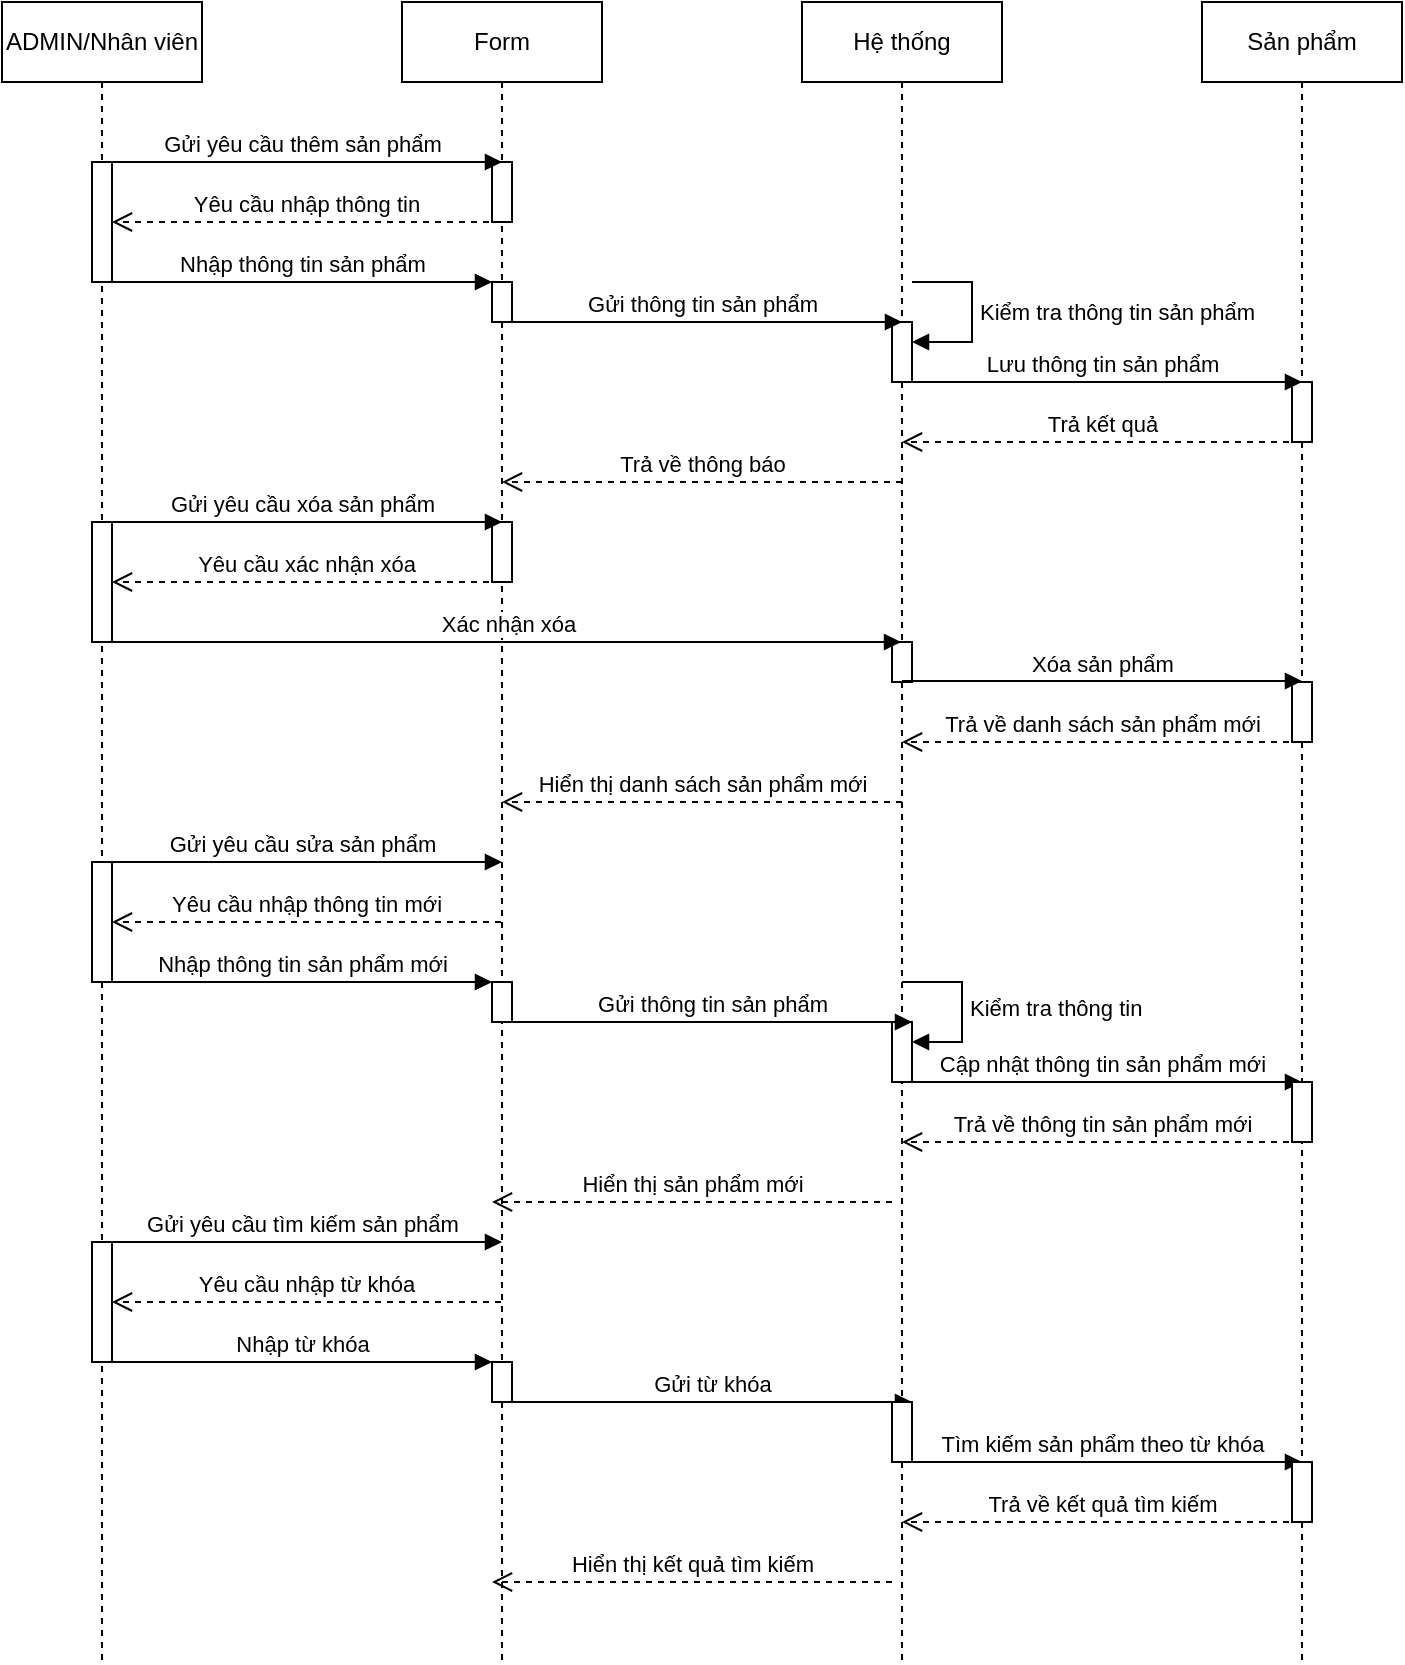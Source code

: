 <mxfile version="22.0.8" type="device">
  <diagram name="Page-1" id="UkwpDWm_nWF9YqrQP4oV">
    <mxGraphModel dx="1453" dy="775" grid="1" gridSize="10" guides="1" tooltips="1" connect="1" arrows="1" fold="1" page="1" pageScale="1" pageWidth="850" pageHeight="1100" math="0" shadow="0">
      <root>
        <mxCell id="0" />
        <mxCell id="1" parent="0" />
        <mxCell id="faz04e2uqq48X_QeVR2S-1" value="ADMIN/Nhân viên" style="shape=umlLifeline;perimeter=lifelinePerimeter;whiteSpace=wrap;html=1;container=1;dropTarget=0;collapsible=0;recursiveResize=0;outlineConnect=0;portConstraint=eastwest;newEdgeStyle={&quot;curved&quot;:0,&quot;rounded&quot;:0};" vertex="1" parent="1">
          <mxGeometry x="40" y="60" width="100" height="830" as="geometry" />
        </mxCell>
        <mxCell id="faz04e2uqq48X_QeVR2S-2" value="" style="html=1;points=[[0,0,0,0,5],[0,1,0,0,-5],[1,0,0,0,5],[1,1,0,0,-5]];perimeter=orthogonalPerimeter;outlineConnect=0;targetShapes=umlLifeline;portConstraint=eastwest;newEdgeStyle={&quot;curved&quot;:0,&quot;rounded&quot;:0};" vertex="1" parent="faz04e2uqq48X_QeVR2S-1">
          <mxGeometry x="45" y="80" width="10" height="60" as="geometry" />
        </mxCell>
        <mxCell id="faz04e2uqq48X_QeVR2S-3" value="" style="html=1;points=[[0,0,0,0,5],[0,1,0,0,-5],[1,0,0,0,5],[1,1,0,0,-5]];perimeter=orthogonalPerimeter;outlineConnect=0;targetShapes=umlLifeline;portConstraint=eastwest;newEdgeStyle={&quot;curved&quot;:0,&quot;rounded&quot;:0};" vertex="1" parent="faz04e2uqq48X_QeVR2S-1">
          <mxGeometry x="45" y="260" width="10" height="60" as="geometry" />
        </mxCell>
        <mxCell id="faz04e2uqq48X_QeVR2S-4" value="Form" style="shape=umlLifeline;perimeter=lifelinePerimeter;whiteSpace=wrap;html=1;container=1;dropTarget=0;collapsible=0;recursiveResize=0;outlineConnect=0;portConstraint=eastwest;newEdgeStyle={&quot;curved&quot;:0,&quot;rounded&quot;:0};" vertex="1" parent="1">
          <mxGeometry x="240" y="60" width="100" height="830" as="geometry" />
        </mxCell>
        <mxCell id="faz04e2uqq48X_QeVR2S-5" value="" style="html=1;points=[[0,0,0,0,5],[0,1,0,0,-5],[1,0,0,0,5],[1,1,0,0,-5]];perimeter=orthogonalPerimeter;outlineConnect=0;targetShapes=umlLifeline;portConstraint=eastwest;newEdgeStyle={&quot;curved&quot;:0,&quot;rounded&quot;:0};" vertex="1" parent="faz04e2uqq48X_QeVR2S-4">
          <mxGeometry x="45" y="80" width="10" height="30" as="geometry" />
        </mxCell>
        <mxCell id="faz04e2uqq48X_QeVR2S-6" value="" style="html=1;points=[[0,0,0,0,5],[0,1,0,0,-5],[1,0,0,0,5],[1,1,0,0,-5]];perimeter=orthogonalPerimeter;outlineConnect=0;targetShapes=umlLifeline;portConstraint=eastwest;newEdgeStyle={&quot;curved&quot;:0,&quot;rounded&quot;:0};" vertex="1" parent="faz04e2uqq48X_QeVR2S-4">
          <mxGeometry x="45" y="140" width="10" height="20" as="geometry" />
        </mxCell>
        <mxCell id="faz04e2uqq48X_QeVR2S-7" value="" style="html=1;points=[[0,0,0,0,5],[0,1,0,0,-5],[1,0,0,0,5],[1,1,0,0,-5]];perimeter=orthogonalPerimeter;outlineConnect=0;targetShapes=umlLifeline;portConstraint=eastwest;newEdgeStyle={&quot;curved&quot;:0,&quot;rounded&quot;:0};" vertex="1" parent="faz04e2uqq48X_QeVR2S-4">
          <mxGeometry x="45" y="260" width="10" height="30" as="geometry" />
        </mxCell>
        <mxCell id="faz04e2uqq48X_QeVR2S-8" value="Hệ thống" style="shape=umlLifeline;perimeter=lifelinePerimeter;whiteSpace=wrap;html=1;container=1;dropTarget=0;collapsible=0;recursiveResize=0;outlineConnect=0;portConstraint=eastwest;newEdgeStyle={&quot;curved&quot;:0,&quot;rounded&quot;:0};" vertex="1" parent="1">
          <mxGeometry x="440" y="60" width="100" height="830" as="geometry" />
        </mxCell>
        <mxCell id="faz04e2uqq48X_QeVR2S-9" value="" style="html=1;points=[[0,0,0,0,5],[0,1,0,0,-5],[1,0,0,0,5],[1,1,0,0,-5]];perimeter=orthogonalPerimeter;outlineConnect=0;targetShapes=umlLifeline;portConstraint=eastwest;newEdgeStyle={&quot;curved&quot;:0,&quot;rounded&quot;:0};" vertex="1" parent="faz04e2uqq48X_QeVR2S-8">
          <mxGeometry x="45" y="160" width="10" height="30" as="geometry" />
        </mxCell>
        <mxCell id="faz04e2uqq48X_QeVR2S-10" value="Kiểm tra thông tin&amp;nbsp;sản phẩm" style="html=1;align=left;spacingLeft=2;endArrow=block;rounded=0;edgeStyle=orthogonalEdgeStyle;curved=0;rounded=0;" edge="1" parent="faz04e2uqq48X_QeVR2S-8" target="faz04e2uqq48X_QeVR2S-9">
          <mxGeometry relative="1" as="geometry">
            <mxPoint x="55" y="140" as="sourcePoint" />
            <Array as="points">
              <mxPoint x="85" y="170" />
            </Array>
          </mxGeometry>
        </mxCell>
        <mxCell id="faz04e2uqq48X_QeVR2S-11" value="" style="html=1;points=[[0,0,0,0,5],[0,1,0,0,-5],[1,0,0,0,5],[1,1,0,0,-5]];perimeter=orthogonalPerimeter;outlineConnect=0;targetShapes=umlLifeline;portConstraint=eastwest;newEdgeStyle={&quot;curved&quot;:0,&quot;rounded&quot;:0};" vertex="1" parent="faz04e2uqq48X_QeVR2S-8">
          <mxGeometry x="45" y="320" width="10" height="20" as="geometry" />
        </mxCell>
        <mxCell id="faz04e2uqq48X_QeVR2S-12" value="" style="html=1;points=[[0,0,0,0,5],[0,1,0,0,-5],[1,0,0,0,5],[1,1,0,0,-5]];perimeter=orthogonalPerimeter;outlineConnect=0;targetShapes=umlLifeline;portConstraint=eastwest;newEdgeStyle={&quot;curved&quot;:0,&quot;rounded&quot;:0};" vertex="1" parent="faz04e2uqq48X_QeVR2S-8">
          <mxGeometry x="45" y="510" width="10" height="30" as="geometry" />
        </mxCell>
        <mxCell id="faz04e2uqq48X_QeVR2S-13" value="Kiểm tra thông tin" style="html=1;align=left;spacingLeft=2;endArrow=block;rounded=0;edgeStyle=orthogonalEdgeStyle;curved=0;rounded=0;" edge="1" parent="faz04e2uqq48X_QeVR2S-8" target="faz04e2uqq48X_QeVR2S-12">
          <mxGeometry relative="1" as="geometry">
            <mxPoint x="50" y="490" as="sourcePoint" />
            <Array as="points">
              <mxPoint x="80" y="520" />
            </Array>
          </mxGeometry>
        </mxCell>
        <mxCell id="faz04e2uqq48X_QeVR2S-32" value="Gửi yêu cầu sửa sản phẩm" style="html=1;verticalAlign=bottom;endArrow=block;curved=0;rounded=0;" edge="1" parent="faz04e2uqq48X_QeVR2S-8">
          <mxGeometry width="80" relative="1" as="geometry">
            <mxPoint x="-350" y="430" as="sourcePoint" />
            <mxPoint x="-150" y="430" as="targetPoint" />
          </mxGeometry>
        </mxCell>
        <mxCell id="faz04e2uqq48X_QeVR2S-31" value="" style="html=1;points=[[0,0,0,0,5],[0,1,0,0,-5],[1,0,0,0,5],[1,1,0,0,-5]];perimeter=orthogonalPerimeter;outlineConnect=0;targetShapes=umlLifeline;portConstraint=eastwest;newEdgeStyle={&quot;curved&quot;:0,&quot;rounded&quot;:0};" vertex="1" parent="faz04e2uqq48X_QeVR2S-8">
          <mxGeometry x="-355" y="430" width="10" height="60" as="geometry" />
        </mxCell>
        <mxCell id="faz04e2uqq48X_QeVR2S-33" value="Yêu cầu nhập thông tin mới" style="html=1;verticalAlign=bottom;endArrow=open;dashed=1;endSize=8;curved=0;rounded=0;" edge="1" parent="faz04e2uqq48X_QeVR2S-8">
          <mxGeometry relative="1" as="geometry">
            <mxPoint x="-150.5" y="460" as="sourcePoint" />
            <mxPoint x="-345" y="460" as="targetPoint" />
            <Array as="points">
              <mxPoint x="-250" y="460" />
            </Array>
          </mxGeometry>
        </mxCell>
        <mxCell id="faz04e2uqq48X_QeVR2S-34" value="Nhập thông tin sản phẩm mới" style="html=1;verticalAlign=bottom;endArrow=block;curved=0;rounded=0;" edge="1" parent="faz04e2uqq48X_QeVR2S-8" source="faz04e2uqq48X_QeVR2S-31" target="faz04e2uqq48X_QeVR2S-35">
          <mxGeometry width="80" relative="1" as="geometry">
            <mxPoint x="-320" y="510" as="sourcePoint" />
            <mxPoint x="-90" y="510" as="targetPoint" />
          </mxGeometry>
        </mxCell>
        <mxCell id="faz04e2uqq48X_QeVR2S-36" value="Gửi thông tin&amp;nbsp;sản phẩm" style="html=1;verticalAlign=bottom;endArrow=block;curved=0;rounded=0;" edge="1" parent="faz04e2uqq48X_QeVR2S-8">
          <mxGeometry width="80" relative="1" as="geometry">
            <mxPoint x="-145" y="510" as="sourcePoint" />
            <mxPoint x="55" y="510" as="targetPoint" />
          </mxGeometry>
        </mxCell>
        <mxCell id="faz04e2uqq48X_QeVR2S-35" value="" style="html=1;points=[[0,0,0,0,5],[0,1,0,0,-5],[1,0,0,0,5],[1,1,0,0,-5]];perimeter=orthogonalPerimeter;outlineConnect=0;targetShapes=umlLifeline;portConstraint=eastwest;newEdgeStyle={&quot;curved&quot;:0,&quot;rounded&quot;:0};" vertex="1" parent="faz04e2uqq48X_QeVR2S-8">
          <mxGeometry x="-155" y="490" width="10" height="20" as="geometry" />
        </mxCell>
        <mxCell id="faz04e2uqq48X_QeVR2S-37" value="Cập nhật thông tin sản phẩm mới" style="html=1;verticalAlign=bottom;endArrow=block;curved=0;rounded=0;" edge="1" parent="faz04e2uqq48X_QeVR2S-8">
          <mxGeometry width="80" relative="1" as="geometry">
            <mxPoint x="50" y="540" as="sourcePoint" />
            <mxPoint x="250" y="540" as="targetPoint" />
          </mxGeometry>
        </mxCell>
        <mxCell id="faz04e2uqq48X_QeVR2S-39" value="Hiển thị sản phẩm mới" style="html=1;verticalAlign=bottom;endArrow=open;dashed=1;endSize=8;curved=0;rounded=0;" edge="1" parent="faz04e2uqq48X_QeVR2S-8">
          <mxGeometry relative="1" as="geometry">
            <mxPoint x="45" y="600" as="sourcePoint" />
            <mxPoint x="-155" y="600" as="targetPoint" />
            <Array as="points" />
          </mxGeometry>
        </mxCell>
        <mxCell id="faz04e2uqq48X_QeVR2S-14" value="Yêu cầu nhập thông tin" style="html=1;verticalAlign=bottom;endArrow=open;dashed=1;endSize=8;curved=0;rounded=0;" edge="1" parent="1">
          <mxGeometry relative="1" as="geometry">
            <mxPoint x="289.5" y="170" as="sourcePoint" />
            <mxPoint x="95" y="170" as="targetPoint" />
            <Array as="points">
              <mxPoint x="190" y="170" />
            </Array>
          </mxGeometry>
        </mxCell>
        <mxCell id="faz04e2uqq48X_QeVR2S-15" value="Nhập thông tin&amp;nbsp;sản phẩm" style="html=1;verticalAlign=bottom;endArrow=block;curved=0;rounded=0;" edge="1" parent="1" source="faz04e2uqq48X_QeVR2S-2" target="faz04e2uqq48X_QeVR2S-6">
          <mxGeometry width="80" relative="1" as="geometry">
            <mxPoint x="120" y="220" as="sourcePoint" />
            <mxPoint x="350" y="220" as="targetPoint" />
          </mxGeometry>
        </mxCell>
        <mxCell id="faz04e2uqq48X_QeVR2S-16" value="Gửi yêu cầu thêm sản phẩm" style="html=1;verticalAlign=bottom;endArrow=block;curved=0;rounded=0;" edge="1" parent="1">
          <mxGeometry width="80" relative="1" as="geometry">
            <mxPoint x="90" y="140" as="sourcePoint" />
            <mxPoint x="290" y="140" as="targetPoint" />
          </mxGeometry>
        </mxCell>
        <mxCell id="faz04e2uqq48X_QeVR2S-17" value="Gửi thông tin&amp;nbsp;sản phẩm" style="html=1;verticalAlign=bottom;endArrow=block;curved=0;rounded=0;" edge="1" parent="1">
          <mxGeometry width="80" relative="1" as="geometry">
            <mxPoint x="290" y="220" as="sourcePoint" />
            <mxPoint x="490" y="220" as="targetPoint" />
          </mxGeometry>
        </mxCell>
        <mxCell id="faz04e2uqq48X_QeVR2S-18" value="Trả kết quả" style="html=1;verticalAlign=bottom;endArrow=open;dashed=1;endSize=8;curved=0;rounded=0;" edge="1" parent="1">
          <mxGeometry relative="1" as="geometry">
            <mxPoint x="689.5" y="280" as="sourcePoint" />
            <mxPoint x="490" y="280" as="targetPoint" />
            <Array as="points">
              <mxPoint x="565" y="280" />
            </Array>
          </mxGeometry>
        </mxCell>
        <mxCell id="faz04e2uqq48X_QeVR2S-19" value="Sản phẩm" style="shape=umlLifeline;perimeter=lifelinePerimeter;whiteSpace=wrap;html=1;container=1;dropTarget=0;collapsible=0;recursiveResize=0;outlineConnect=0;portConstraint=eastwest;newEdgeStyle={&quot;curved&quot;:0,&quot;rounded&quot;:0};" vertex="1" parent="1">
          <mxGeometry x="640" y="60" width="100" height="830" as="geometry" />
        </mxCell>
        <mxCell id="faz04e2uqq48X_QeVR2S-20" value="" style="html=1;points=[[0,0,0,0,5],[0,1,0,0,-5],[1,0,0,0,5],[1,1,0,0,-5]];perimeter=orthogonalPerimeter;outlineConnect=0;targetShapes=umlLifeline;portConstraint=eastwest;newEdgeStyle={&quot;curved&quot;:0,&quot;rounded&quot;:0};" vertex="1" parent="faz04e2uqq48X_QeVR2S-19">
          <mxGeometry x="45" y="190" width="10" height="30" as="geometry" />
        </mxCell>
        <mxCell id="faz04e2uqq48X_QeVR2S-21" value="" style="html=1;points=[[0,0,0,0,5],[0,1,0,0,-5],[1,0,0,0,5],[1,1,0,0,-5]];perimeter=orthogonalPerimeter;outlineConnect=0;targetShapes=umlLifeline;portConstraint=eastwest;newEdgeStyle={&quot;curved&quot;:0,&quot;rounded&quot;:0};" vertex="1" parent="faz04e2uqq48X_QeVR2S-19">
          <mxGeometry x="45" y="340" width="10" height="30" as="geometry" />
        </mxCell>
        <mxCell id="faz04e2uqq48X_QeVR2S-22" value="" style="html=1;points=[[0,0,0,0,5],[0,1,0,0,-5],[1,0,0,0,5],[1,1,0,0,-5]];perimeter=orthogonalPerimeter;outlineConnect=0;targetShapes=umlLifeline;portConstraint=eastwest;newEdgeStyle={&quot;curved&quot;:0,&quot;rounded&quot;:0};" vertex="1" parent="faz04e2uqq48X_QeVR2S-19">
          <mxGeometry x="45" y="540" width="10" height="30" as="geometry" />
        </mxCell>
        <mxCell id="faz04e2uqq48X_QeVR2S-23" value="Trả về thông báo" style="html=1;verticalAlign=bottom;endArrow=open;dashed=1;endSize=8;curved=0;rounded=0;" edge="1" parent="1" target="faz04e2uqq48X_QeVR2S-4">
          <mxGeometry relative="1" as="geometry">
            <mxPoint x="490" y="300" as="sourcePoint" />
            <mxPoint x="295" y="300" as="targetPoint" />
            <Array as="points">
              <mxPoint x="390.5" y="300" />
            </Array>
          </mxGeometry>
        </mxCell>
        <mxCell id="faz04e2uqq48X_QeVR2S-24" value="Lưu thông tin&amp;nbsp;sản phẩm" style="html=1;verticalAlign=bottom;endArrow=block;curved=0;rounded=0;" edge="1" parent="1">
          <mxGeometry width="80" relative="1" as="geometry">
            <mxPoint x="490" y="250" as="sourcePoint" />
            <mxPoint x="690" y="250" as="targetPoint" />
          </mxGeometry>
        </mxCell>
        <mxCell id="faz04e2uqq48X_QeVR2S-25" value="Gửi yêu cầu xóa sản phẩm" style="html=1;verticalAlign=bottom;endArrow=block;curved=0;rounded=0;" edge="1" parent="1">
          <mxGeometry width="80" relative="1" as="geometry">
            <mxPoint x="90" y="320" as="sourcePoint" />
            <mxPoint x="290" y="320" as="targetPoint" />
          </mxGeometry>
        </mxCell>
        <mxCell id="faz04e2uqq48X_QeVR2S-26" value="Yêu cầu xác nhận xóa" style="html=1;verticalAlign=bottom;endArrow=open;dashed=1;endSize=8;curved=0;rounded=0;" edge="1" parent="1">
          <mxGeometry relative="1" as="geometry">
            <mxPoint x="289.5" y="350" as="sourcePoint" />
            <mxPoint x="95" y="350" as="targetPoint" />
            <Array as="points">
              <mxPoint x="190" y="350" />
            </Array>
          </mxGeometry>
        </mxCell>
        <mxCell id="faz04e2uqq48X_QeVR2S-27" value="Xác nhận xóa" style="html=1;verticalAlign=bottom;endArrow=block;curved=0;rounded=0;" edge="1" parent="1">
          <mxGeometry width="80" relative="1" as="geometry">
            <mxPoint x="95" y="380" as="sourcePoint" />
            <mxPoint x="489.5" y="380" as="targetPoint" />
          </mxGeometry>
        </mxCell>
        <mxCell id="faz04e2uqq48X_QeVR2S-28" value="Xóa&amp;nbsp;sản phẩm" style="html=1;verticalAlign=bottom;endArrow=block;curved=0;rounded=0;" edge="1" parent="1">
          <mxGeometry width="80" relative="1" as="geometry">
            <mxPoint x="490" y="399.5" as="sourcePoint" />
            <mxPoint x="690" y="399.5" as="targetPoint" />
          </mxGeometry>
        </mxCell>
        <mxCell id="faz04e2uqq48X_QeVR2S-29" value="Trả về danh sách sản phẩm mới" style="html=1;verticalAlign=bottom;endArrow=open;dashed=1;endSize=8;curved=0;rounded=0;" edge="1" parent="1">
          <mxGeometry relative="1" as="geometry">
            <mxPoint x="689.5" y="430" as="sourcePoint" />
            <mxPoint x="490" y="430" as="targetPoint" />
            <Array as="points">
              <mxPoint x="565" y="430" />
            </Array>
          </mxGeometry>
        </mxCell>
        <mxCell id="faz04e2uqq48X_QeVR2S-30" value="Hiển thị danh sách sản phẩm mới" style="html=1;verticalAlign=bottom;endArrow=open;dashed=1;endSize=8;curved=0;rounded=0;" edge="1" parent="1">
          <mxGeometry relative="1" as="geometry">
            <mxPoint x="490" y="460" as="sourcePoint" />
            <mxPoint x="290" y="460" as="targetPoint" />
            <Array as="points" />
          </mxGeometry>
        </mxCell>
        <mxCell id="faz04e2uqq48X_QeVR2S-38" value="Trả về thông tin sản phẩm mới" style="html=1;verticalAlign=bottom;endArrow=open;dashed=1;endSize=8;curved=0;rounded=0;" edge="1" parent="1">
          <mxGeometry relative="1" as="geometry">
            <mxPoint x="689.5" y="630" as="sourcePoint" />
            <mxPoint x="490" y="630" as="targetPoint" />
            <Array as="points">
              <mxPoint x="565" y="630" />
            </Array>
          </mxGeometry>
        </mxCell>
        <mxCell id="faz04e2uqq48X_QeVR2S-44" value="Gửi yêu cầu tìm kiếm sản phẩm" style="html=1;verticalAlign=bottom;endArrow=block;curved=0;rounded=0;" edge="1" parent="1">
          <mxGeometry width="80" relative="1" as="geometry">
            <mxPoint x="90" y="680" as="sourcePoint" />
            <mxPoint x="290" y="680" as="targetPoint" />
          </mxGeometry>
        </mxCell>
        <mxCell id="faz04e2uqq48X_QeVR2S-45" value="Yêu cầu nhập từ khóa" style="html=1;verticalAlign=bottom;endArrow=open;dashed=1;endSize=8;curved=0;rounded=0;" edge="1" parent="1">
          <mxGeometry relative="1" as="geometry">
            <mxPoint x="289.5" y="710" as="sourcePoint" />
            <mxPoint x="95" y="710" as="targetPoint" />
            <Array as="points" />
          </mxGeometry>
        </mxCell>
        <mxCell id="faz04e2uqq48X_QeVR2S-46" value="Nhập từ khóa" style="html=1;verticalAlign=bottom;endArrow=block;curved=0;rounded=0;" edge="1" source="faz04e2uqq48X_QeVR2S-47" target="faz04e2uqq48X_QeVR2S-48" parent="1">
          <mxGeometry width="80" relative="1" as="geometry">
            <mxPoint x="120" y="760" as="sourcePoint" />
            <mxPoint x="350" y="760" as="targetPoint" />
          </mxGeometry>
        </mxCell>
        <mxCell id="faz04e2uqq48X_QeVR2S-47" value="" style="html=1;points=[[0,0,0,0,5],[0,1,0,0,-5],[1,0,0,0,5],[1,1,0,0,-5]];perimeter=orthogonalPerimeter;outlineConnect=0;targetShapes=umlLifeline;portConstraint=eastwest;newEdgeStyle={&quot;curved&quot;:0,&quot;rounded&quot;:0};" vertex="1" parent="1">
          <mxGeometry x="85" y="680" width="10" height="60" as="geometry" />
        </mxCell>
        <mxCell id="faz04e2uqq48X_QeVR2S-48" value="" style="html=1;points=[[0,0,0,0,5],[0,1,0,0,-5],[1,0,0,0,5],[1,1,0,0,-5]];perimeter=orthogonalPerimeter;outlineConnect=0;targetShapes=umlLifeline;portConstraint=eastwest;newEdgeStyle={&quot;curved&quot;:0,&quot;rounded&quot;:0};" vertex="1" parent="1">
          <mxGeometry x="285" y="740" width="10" height="20" as="geometry" />
        </mxCell>
        <mxCell id="faz04e2uqq48X_QeVR2S-49" value="Gửi từ khóa" style="html=1;verticalAlign=bottom;endArrow=block;curved=0;rounded=0;" edge="1" parent="1">
          <mxGeometry width="80" relative="1" as="geometry">
            <mxPoint x="295" y="760" as="sourcePoint" />
            <mxPoint x="495" y="760" as="targetPoint" />
          </mxGeometry>
        </mxCell>
        <mxCell id="faz04e2uqq48X_QeVR2S-50" value="Hiển thị kết quả tìm kiếm" style="html=1;verticalAlign=bottom;endArrow=open;dashed=1;endSize=8;curved=0;rounded=0;" edge="1" parent="1">
          <mxGeometry relative="1" as="geometry">
            <mxPoint x="485" y="850" as="sourcePoint" />
            <mxPoint x="285" y="850" as="targetPoint" />
            <Array as="points" />
          </mxGeometry>
        </mxCell>
        <mxCell id="faz04e2uqq48X_QeVR2S-52" value="" style="html=1;points=[[0,0,0,0,5],[0,1,0,0,-5],[1,0,0,0,5],[1,1,0,0,-5]];perimeter=orthogonalPerimeter;outlineConnect=0;targetShapes=umlLifeline;portConstraint=eastwest;newEdgeStyle={&quot;curved&quot;:0,&quot;rounded&quot;:0};" vertex="1" parent="1">
          <mxGeometry x="485" y="760" width="10" height="30" as="geometry" />
        </mxCell>
        <mxCell id="faz04e2uqq48X_QeVR2S-53" value="Tìm kiếm sản phẩm theo từ khóa" style="html=1;verticalAlign=bottom;endArrow=block;curved=0;rounded=0;" edge="1" parent="1">
          <mxGeometry width="80" relative="1" as="geometry">
            <mxPoint x="490" y="790" as="sourcePoint" />
            <mxPoint x="690" y="790" as="targetPoint" />
          </mxGeometry>
        </mxCell>
        <mxCell id="faz04e2uqq48X_QeVR2S-54" value="Trả về kết quả tìm kiếm" style="html=1;verticalAlign=bottom;endArrow=open;dashed=1;endSize=8;curved=0;rounded=0;" edge="1" parent="1">
          <mxGeometry relative="1" as="geometry">
            <mxPoint x="689.5" y="820" as="sourcePoint" />
            <mxPoint x="490" y="820" as="targetPoint" />
            <Array as="points" />
          </mxGeometry>
        </mxCell>
        <mxCell id="faz04e2uqq48X_QeVR2S-55" value="" style="html=1;points=[[0,0,0,0,5],[0,1,0,0,-5],[1,0,0,0,5],[1,1,0,0,-5]];perimeter=orthogonalPerimeter;outlineConnect=0;targetShapes=umlLifeline;portConstraint=eastwest;newEdgeStyle={&quot;curved&quot;:0,&quot;rounded&quot;:0};" vertex="1" parent="1">
          <mxGeometry x="685" y="790" width="10" height="30" as="geometry" />
        </mxCell>
      </root>
    </mxGraphModel>
  </diagram>
</mxfile>
